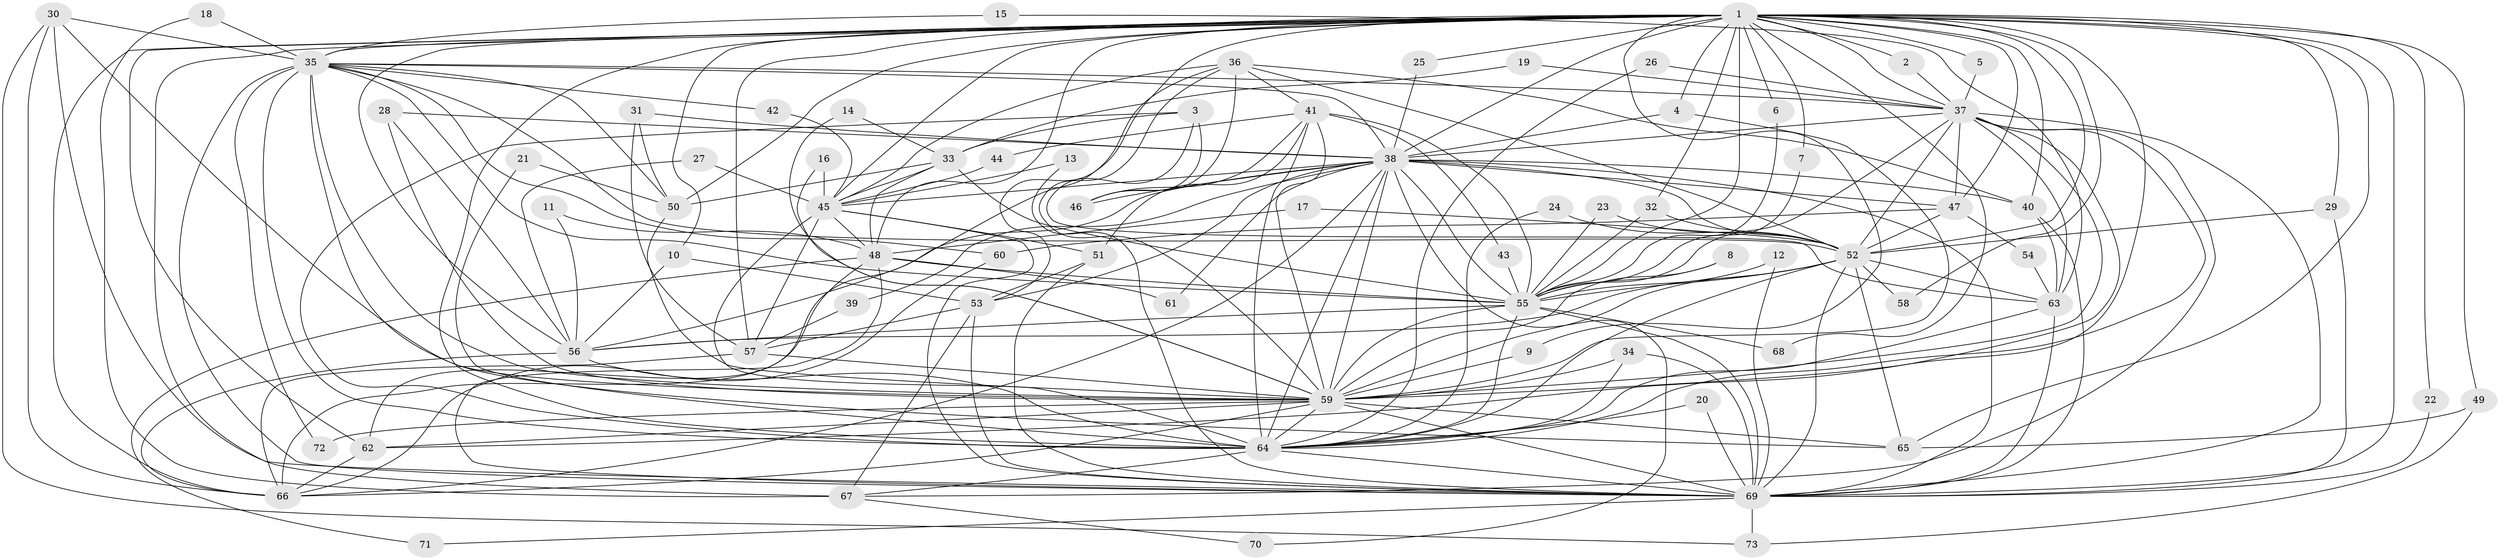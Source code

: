 // original degree distribution, {22: 0.00684931506849315, 30: 0.00684931506849315, 19: 0.0136986301369863, 25: 0.0136986301369863, 27: 0.00684931506849315, 26: 0.00684931506849315, 24: 0.0136986301369863, 6: 0.00684931506849315, 5: 0.0273972602739726, 4: 0.0958904109589041, 2: 0.5958904109589042, 7: 0.0273972602739726, 3: 0.14383561643835616, 8: 0.02054794520547945, 9: 0.00684931506849315, 13: 0.00684931506849315}
// Generated by graph-tools (version 1.1) at 2025/25/03/09/25 03:25:40]
// undirected, 73 vertices, 214 edges
graph export_dot {
graph [start="1"]
  node [color=gray90,style=filled];
  1;
  2;
  3;
  4;
  5;
  6;
  7;
  8;
  9;
  10;
  11;
  12;
  13;
  14;
  15;
  16;
  17;
  18;
  19;
  20;
  21;
  22;
  23;
  24;
  25;
  26;
  27;
  28;
  29;
  30;
  31;
  32;
  33;
  34;
  35;
  36;
  37;
  38;
  39;
  40;
  41;
  42;
  43;
  44;
  45;
  46;
  47;
  48;
  49;
  50;
  51;
  52;
  53;
  54;
  55;
  56;
  57;
  58;
  59;
  60;
  61;
  62;
  63;
  64;
  65;
  66;
  67;
  68;
  69;
  70;
  71;
  72;
  73;
  1 -- 2 [weight=1.0];
  1 -- 4 [weight=1.0];
  1 -- 5 [weight=1.0];
  1 -- 6 [weight=1.0];
  1 -- 7 [weight=1.0];
  1 -- 9 [weight=1.0];
  1 -- 10 [weight=1.0];
  1 -- 22 [weight=1.0];
  1 -- 25 [weight=1.0];
  1 -- 29 [weight=1.0];
  1 -- 32 [weight=1.0];
  1 -- 35 [weight=2.0];
  1 -- 37 [weight=3.0];
  1 -- 38 [weight=2.0];
  1 -- 40 [weight=1.0];
  1 -- 45 [weight=1.0];
  1 -- 47 [weight=1.0];
  1 -- 48 [weight=1.0];
  1 -- 49 [weight=1.0];
  1 -- 50 [weight=1.0];
  1 -- 52 [weight=2.0];
  1 -- 53 [weight=1.0];
  1 -- 55 [weight=2.0];
  1 -- 56 [weight=1.0];
  1 -- 57 [weight=3.0];
  1 -- 58 [weight=1.0];
  1 -- 59 [weight=2.0];
  1 -- 62 [weight=1.0];
  1 -- 64 [weight=4.0];
  1 -- 65 [weight=2.0];
  1 -- 66 [weight=1.0];
  1 -- 67 [weight=1.0];
  1 -- 68 [weight=1.0];
  1 -- 69 [weight=3.0];
  2 -- 37 [weight=1.0];
  3 -- 33 [weight=1.0];
  3 -- 46 [weight=1.0];
  3 -- 63 [weight=1.0];
  3 -- 64 [weight=1.0];
  4 -- 38 [weight=1.0];
  4 -- 59 [weight=1.0];
  5 -- 37 [weight=1.0];
  6 -- 55 [weight=1.0];
  7 -- 55 [weight=1.0];
  8 -- 55 [weight=1.0];
  8 -- 59 [weight=1.0];
  9 -- 59 [weight=1.0];
  10 -- 53 [weight=1.0];
  10 -- 56 [weight=1.0];
  11 -- 48 [weight=1.0];
  11 -- 56 [weight=1.0];
  12 -- 55 [weight=1.0];
  12 -- 69 [weight=1.0];
  13 -- 45 [weight=1.0];
  13 -- 69 [weight=1.0];
  14 -- 33 [weight=1.0];
  14 -- 59 [weight=1.0];
  15 -- 35 [weight=1.0];
  15 -- 63 [weight=1.0];
  16 -- 45 [weight=1.0];
  16 -- 59 [weight=1.0];
  17 -- 48 [weight=1.0];
  17 -- 52 [weight=1.0];
  18 -- 35 [weight=1.0];
  18 -- 67 [weight=1.0];
  19 -- 33 [weight=1.0];
  19 -- 37 [weight=1.0];
  20 -- 64 [weight=1.0];
  20 -- 69 [weight=1.0];
  21 -- 50 [weight=1.0];
  21 -- 64 [weight=1.0];
  22 -- 69 [weight=1.0];
  23 -- 52 [weight=1.0];
  23 -- 55 [weight=1.0];
  24 -- 52 [weight=1.0];
  24 -- 64 [weight=1.0];
  25 -- 38 [weight=1.0];
  26 -- 37 [weight=1.0];
  26 -- 64 [weight=1.0];
  27 -- 45 [weight=1.0];
  27 -- 56 [weight=1.0];
  28 -- 38 [weight=1.0];
  28 -- 56 [weight=1.0];
  28 -- 59 [weight=1.0];
  29 -- 52 [weight=1.0];
  29 -- 69 [weight=1.0];
  30 -- 35 [weight=1.0];
  30 -- 59 [weight=1.0];
  30 -- 66 [weight=1.0];
  30 -- 69 [weight=1.0];
  30 -- 73 [weight=1.0];
  31 -- 38 [weight=1.0];
  31 -- 50 [weight=1.0];
  31 -- 57 [weight=1.0];
  32 -- 52 [weight=1.0];
  32 -- 55 [weight=1.0];
  33 -- 45 [weight=1.0];
  33 -- 48 [weight=1.0];
  33 -- 50 [weight=1.0];
  33 -- 55 [weight=1.0];
  34 -- 59 [weight=1.0];
  34 -- 64 [weight=1.0];
  34 -- 69 [weight=1.0];
  35 -- 37 [weight=1.0];
  35 -- 38 [weight=1.0];
  35 -- 42 [weight=1.0];
  35 -- 50 [weight=1.0];
  35 -- 52 [weight=1.0];
  35 -- 55 [weight=1.0];
  35 -- 59 [weight=1.0];
  35 -- 60 [weight=1.0];
  35 -- 64 [weight=2.0];
  35 -- 65 [weight=1.0];
  35 -- 69 [weight=1.0];
  35 -- 72 [weight=1.0];
  36 -- 40 [weight=1.0];
  36 -- 41 [weight=1.0];
  36 -- 45 [weight=1.0];
  36 -- 46 [weight=1.0];
  36 -- 52 [weight=1.0];
  36 -- 59 [weight=1.0];
  36 -- 66 [weight=1.0];
  37 -- 38 [weight=1.0];
  37 -- 47 [weight=1.0];
  37 -- 52 [weight=1.0];
  37 -- 55 [weight=1.0];
  37 -- 59 [weight=3.0];
  37 -- 62 [weight=1.0];
  37 -- 63 [weight=1.0];
  37 -- 64 [weight=1.0];
  37 -- 67 [weight=1.0];
  37 -- 69 [weight=1.0];
  38 -- 39 [weight=1.0];
  38 -- 40 [weight=1.0];
  38 -- 45 [weight=1.0];
  38 -- 46 [weight=1.0];
  38 -- 47 [weight=1.0];
  38 -- 52 [weight=1.0];
  38 -- 53 [weight=1.0];
  38 -- 55 [weight=2.0];
  38 -- 56 [weight=1.0];
  38 -- 59 [weight=1.0];
  38 -- 61 [weight=1.0];
  38 -- 64 [weight=2.0];
  38 -- 66 [weight=1.0];
  38 -- 69 [weight=1.0];
  38 -- 70 [weight=1.0];
  39 -- 57 [weight=1.0];
  40 -- 63 [weight=1.0];
  40 -- 69 [weight=1.0];
  41 -- 43 [weight=1.0];
  41 -- 44 [weight=1.0];
  41 -- 46 [weight=1.0];
  41 -- 51 [weight=1.0];
  41 -- 55 [weight=1.0];
  41 -- 59 [weight=2.0];
  41 -- 64 [weight=1.0];
  42 -- 45 [weight=1.0];
  43 -- 55 [weight=1.0];
  44 -- 45 [weight=1.0];
  45 -- 48 [weight=1.0];
  45 -- 51 [weight=1.0];
  45 -- 57 [weight=1.0];
  45 -- 64 [weight=1.0];
  45 -- 69 [weight=1.0];
  47 -- 52 [weight=1.0];
  47 -- 54 [weight=1.0];
  47 -- 60 [weight=1.0];
  48 -- 55 [weight=1.0];
  48 -- 61 [weight=1.0];
  48 -- 62 [weight=1.0];
  48 -- 69 [weight=1.0];
  48 -- 71 [weight=1.0];
  49 -- 65 [weight=1.0];
  49 -- 73 [weight=1.0];
  50 -- 59 [weight=1.0];
  51 -- 53 [weight=1.0];
  51 -- 69 [weight=1.0];
  52 -- 55 [weight=2.0];
  52 -- 56 [weight=1.0];
  52 -- 58 [weight=1.0];
  52 -- 59 [weight=1.0];
  52 -- 63 [weight=1.0];
  52 -- 64 [weight=1.0];
  52 -- 65 [weight=1.0];
  52 -- 69 [weight=1.0];
  53 -- 57 [weight=1.0];
  53 -- 67 [weight=1.0];
  53 -- 69 [weight=1.0];
  54 -- 63 [weight=1.0];
  55 -- 56 [weight=1.0];
  55 -- 59 [weight=1.0];
  55 -- 64 [weight=2.0];
  55 -- 68 [weight=1.0];
  55 -- 69 [weight=1.0];
  56 -- 64 [weight=1.0];
  56 -- 66 [weight=1.0];
  57 -- 59 [weight=1.0];
  57 -- 66 [weight=1.0];
  59 -- 62 [weight=1.0];
  59 -- 64 [weight=1.0];
  59 -- 65 [weight=1.0];
  59 -- 66 [weight=1.0];
  59 -- 69 [weight=1.0];
  59 -- 72 [weight=1.0];
  60 -- 66 [weight=1.0];
  62 -- 66 [weight=1.0];
  63 -- 64 [weight=1.0];
  63 -- 69 [weight=1.0];
  64 -- 67 [weight=1.0];
  64 -- 69 [weight=1.0];
  67 -- 70 [weight=1.0];
  69 -- 71 [weight=1.0];
  69 -- 73 [weight=1.0];
}
